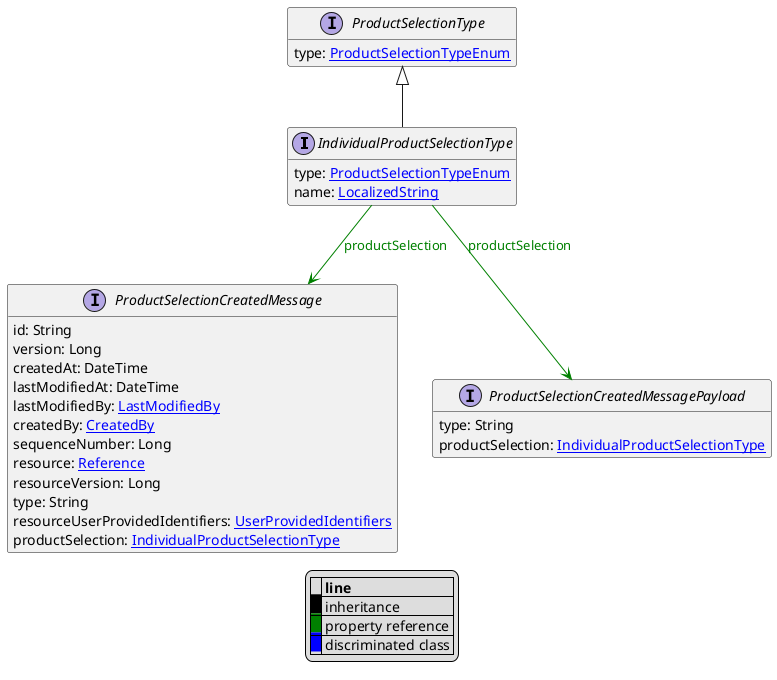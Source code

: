 @startuml

hide empty fields
hide empty methods
legend
|= |= line |
|<back:black>   </back>| inheritance |
|<back:green>   </back>| property reference |
|<back:blue>   </back>| discriminated class |
endlegend
interface IndividualProductSelectionType [[IndividualProductSelectionType.svg]] extends ProductSelectionType {
    type: [[ProductSelectionTypeEnum.svg ProductSelectionTypeEnum]]
    name: [[LocalizedString.svg LocalizedString]]
}
interface ProductSelectionType [[ProductSelectionType.svg]]  {
    type: [[ProductSelectionTypeEnum.svg ProductSelectionTypeEnum]]
}


interface ProductSelectionCreatedMessage [[ProductSelectionCreatedMessage.svg]]  {
    id: String
    version: Long
    createdAt: DateTime
    lastModifiedAt: DateTime
    lastModifiedBy: [[LastModifiedBy.svg LastModifiedBy]]
    createdBy: [[CreatedBy.svg CreatedBy]]
    sequenceNumber: Long
    resource: [[Reference.svg Reference]]
    resourceVersion: Long
    type: String
    resourceUserProvidedIdentifiers: [[UserProvidedIdentifiers.svg UserProvidedIdentifiers]]
    productSelection: [[IndividualProductSelectionType.svg IndividualProductSelectionType]]
}
interface ProductSelectionCreatedMessagePayload [[ProductSelectionCreatedMessagePayload.svg]]  {
    type: String
    productSelection: [[IndividualProductSelectionType.svg IndividualProductSelectionType]]
}

IndividualProductSelectionType --> ProductSelectionCreatedMessage #green;text:green : "productSelection"
IndividualProductSelectionType --> ProductSelectionCreatedMessagePayload #green;text:green : "productSelection"
@enduml
